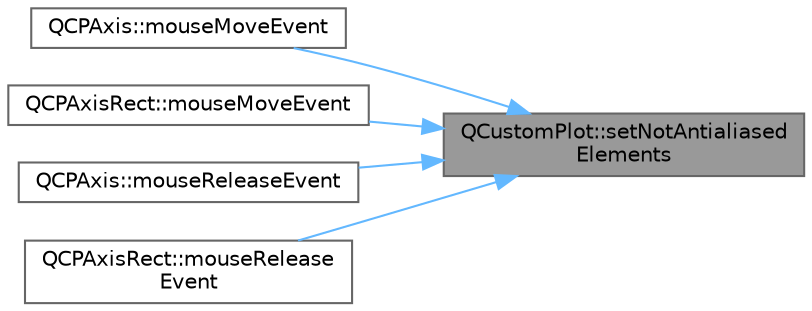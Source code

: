 digraph "QCustomPlot::setNotAntialiasedElements"
{
 // LATEX_PDF_SIZE
  bgcolor="transparent";
  edge [fontname=Helvetica,fontsize=10,labelfontname=Helvetica,labelfontsize=10];
  node [fontname=Helvetica,fontsize=10,shape=box,height=0.2,width=0.4];
  rankdir="RL";
  Node1 [label="QCustomPlot::setNotAntialiased\lElements",height=0.2,width=0.4,color="gray40", fillcolor="grey60", style="filled", fontcolor="black",tooltip=" "];
  Node1 -> Node2 [dir="back",color="steelblue1",style="solid"];
  Node2 [label="QCPAxis::mouseMoveEvent",height=0.2,width=0.4,color="grey40", fillcolor="white", style="filled",URL="$class_q_c_p_axis.html#a2a89a13440eec099fc2327c2672be0cd",tooltip=" "];
  Node1 -> Node3 [dir="back",color="steelblue1",style="solid"];
  Node3 [label="QCPAxisRect::mouseMoveEvent",height=0.2,width=0.4,color="grey40", fillcolor="white", style="filled",URL="$class_q_c_p_axis_rect.html#a9cd27ad8c5cfb49aefd9dbb30def4beb",tooltip=" "];
  Node1 -> Node4 [dir="back",color="steelblue1",style="solid"];
  Node4 [label="QCPAxis::mouseReleaseEvent",height=0.2,width=0.4,color="grey40", fillcolor="white", style="filled",URL="$class_q_c_p_axis.html#a35663b938ad83e91c0b8e59dbc8c6b18",tooltip=" "];
  Node1 -> Node5 [dir="back",color="steelblue1",style="solid"];
  Node5 [label="QCPAxisRect::mouseRelease\lEvent",height=0.2,width=0.4,color="grey40", fillcolor="white", style="filled",URL="$class_q_c_p_axis_rect.html#a6c89b988d3a0b93c0878f0ebdb5037f4",tooltip=" "];
}
